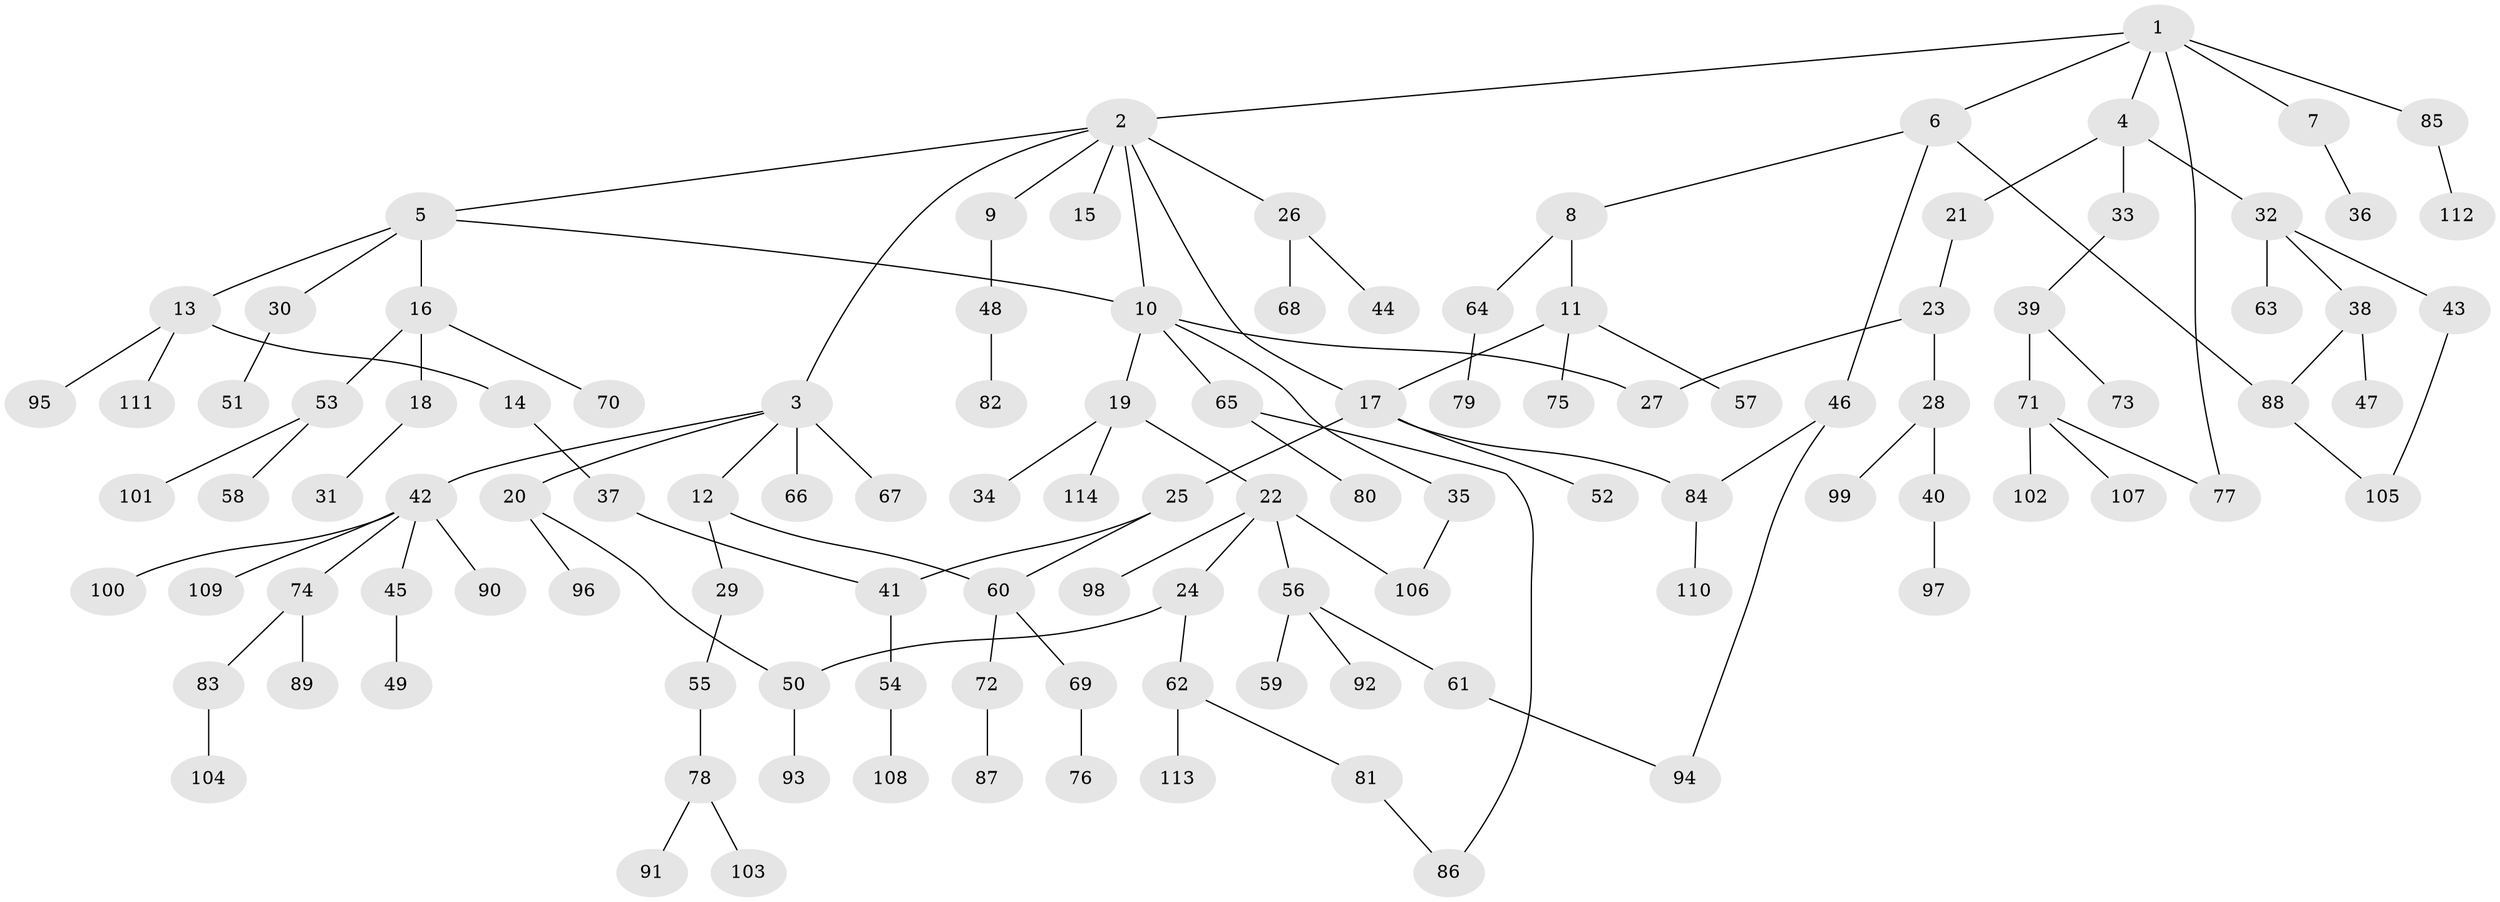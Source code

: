 // Generated by graph-tools (version 1.1) at 2025/10/02/27/25 16:10:53]
// undirected, 114 vertices, 126 edges
graph export_dot {
graph [start="1"]
  node [color=gray90,style=filled];
  1;
  2;
  3;
  4;
  5;
  6;
  7;
  8;
  9;
  10;
  11;
  12;
  13;
  14;
  15;
  16;
  17;
  18;
  19;
  20;
  21;
  22;
  23;
  24;
  25;
  26;
  27;
  28;
  29;
  30;
  31;
  32;
  33;
  34;
  35;
  36;
  37;
  38;
  39;
  40;
  41;
  42;
  43;
  44;
  45;
  46;
  47;
  48;
  49;
  50;
  51;
  52;
  53;
  54;
  55;
  56;
  57;
  58;
  59;
  60;
  61;
  62;
  63;
  64;
  65;
  66;
  67;
  68;
  69;
  70;
  71;
  72;
  73;
  74;
  75;
  76;
  77;
  78;
  79;
  80;
  81;
  82;
  83;
  84;
  85;
  86;
  87;
  88;
  89;
  90;
  91;
  92;
  93;
  94;
  95;
  96;
  97;
  98;
  99;
  100;
  101;
  102;
  103;
  104;
  105;
  106;
  107;
  108;
  109;
  110;
  111;
  112;
  113;
  114;
  1 -- 2;
  1 -- 4;
  1 -- 6;
  1 -- 7;
  1 -- 85;
  1 -- 77;
  2 -- 3;
  2 -- 5;
  2 -- 9;
  2 -- 10;
  2 -- 15;
  2 -- 17;
  2 -- 26;
  3 -- 12;
  3 -- 20;
  3 -- 42;
  3 -- 66;
  3 -- 67;
  4 -- 21;
  4 -- 32;
  4 -- 33;
  5 -- 13;
  5 -- 16;
  5 -- 30;
  5 -- 10;
  6 -- 8;
  6 -- 46;
  6 -- 88;
  7 -- 36;
  8 -- 11;
  8 -- 64;
  9 -- 48;
  10 -- 19;
  10 -- 35;
  10 -- 65;
  10 -- 27;
  11 -- 57;
  11 -- 75;
  11 -- 17;
  12 -- 29;
  12 -- 60;
  13 -- 14;
  13 -- 95;
  13 -- 111;
  14 -- 37;
  16 -- 18;
  16 -- 53;
  16 -- 70;
  17 -- 25;
  17 -- 52;
  17 -- 84;
  18 -- 31;
  19 -- 22;
  19 -- 34;
  19 -- 114;
  20 -- 50;
  20 -- 96;
  21 -- 23;
  22 -- 24;
  22 -- 56;
  22 -- 98;
  22 -- 106;
  23 -- 27;
  23 -- 28;
  24 -- 62;
  24 -- 50;
  25 -- 41;
  25 -- 60;
  26 -- 44;
  26 -- 68;
  28 -- 40;
  28 -- 99;
  29 -- 55;
  30 -- 51;
  32 -- 38;
  32 -- 43;
  32 -- 63;
  33 -- 39;
  35 -- 106;
  37 -- 41;
  38 -- 47;
  38 -- 88;
  39 -- 71;
  39 -- 73;
  40 -- 97;
  41 -- 54;
  42 -- 45;
  42 -- 74;
  42 -- 90;
  42 -- 100;
  42 -- 109;
  43 -- 105;
  45 -- 49;
  46 -- 84;
  46 -- 94;
  48 -- 82;
  50 -- 93;
  53 -- 58;
  53 -- 101;
  54 -- 108;
  55 -- 78;
  56 -- 59;
  56 -- 61;
  56 -- 92;
  60 -- 69;
  60 -- 72;
  61 -- 94;
  62 -- 81;
  62 -- 113;
  64 -- 79;
  65 -- 80;
  65 -- 86;
  69 -- 76;
  71 -- 77;
  71 -- 102;
  71 -- 107;
  72 -- 87;
  74 -- 83;
  74 -- 89;
  78 -- 91;
  78 -- 103;
  81 -- 86;
  83 -- 104;
  84 -- 110;
  85 -- 112;
  88 -- 105;
}
